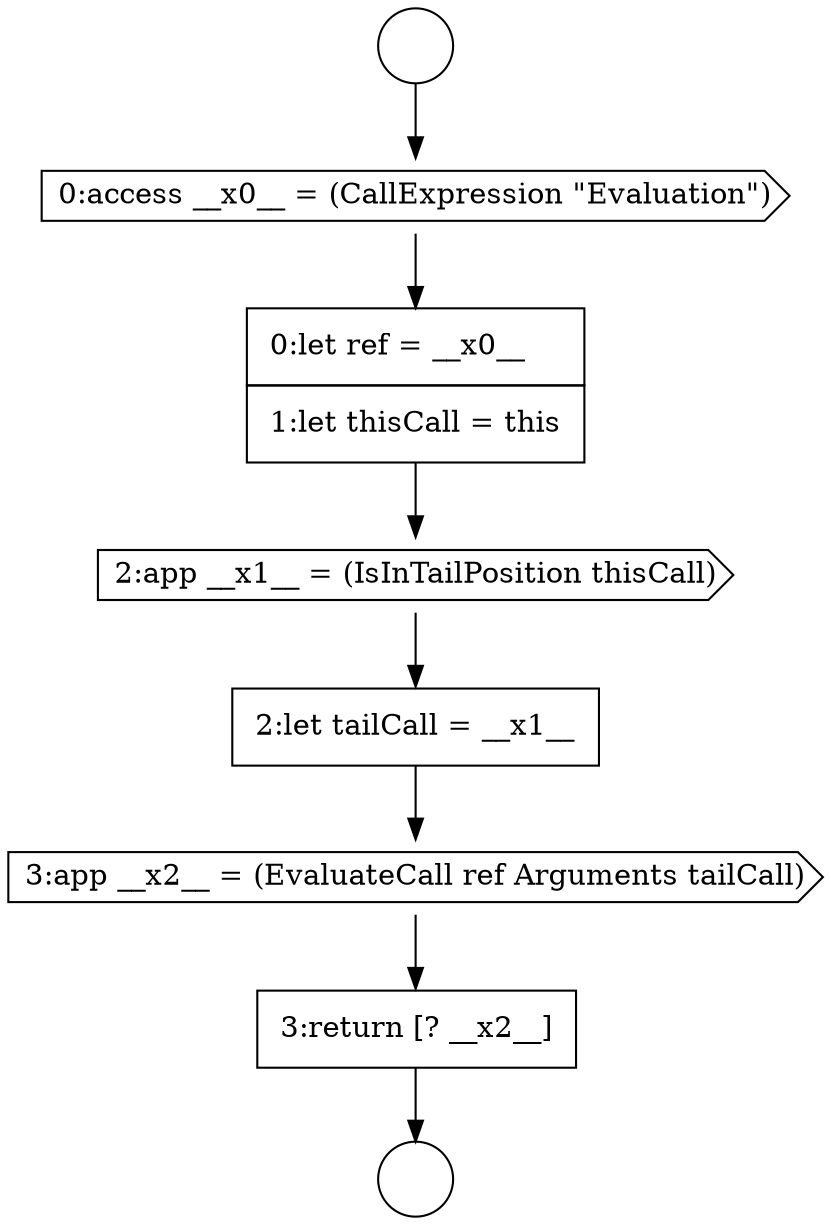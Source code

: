 digraph {
  node3962 [shape=circle label=" " color="black" fillcolor="white" style=filled]
  node3966 [shape=none, margin=0, label=<<font color="black">
    <table border="0" cellborder="1" cellspacing="0" cellpadding="10">
      <tr><td align="left">2:let tailCall = __x1__</td></tr>
    </table>
  </font>> color="black" fillcolor="white" style=filled]
  node3967 [shape=cds, label=<<font color="black">3:app __x2__ = (EvaluateCall ref Arguments tailCall)</font>> color="black" fillcolor="white" style=filled]
  node3964 [shape=none, margin=0, label=<<font color="black">
    <table border="0" cellborder="1" cellspacing="0" cellpadding="10">
      <tr><td align="left">0:let ref = __x0__</td></tr>
      <tr><td align="left">1:let thisCall = this</td></tr>
    </table>
  </font>> color="black" fillcolor="white" style=filled]
  node3961 [shape=circle label=" " color="black" fillcolor="white" style=filled]
  node3965 [shape=cds, label=<<font color="black">2:app __x1__ = (IsInTailPosition thisCall)</font>> color="black" fillcolor="white" style=filled]
  node3968 [shape=none, margin=0, label=<<font color="black">
    <table border="0" cellborder="1" cellspacing="0" cellpadding="10">
      <tr><td align="left">3:return [? __x2__]</td></tr>
    </table>
  </font>> color="black" fillcolor="white" style=filled]
  node3963 [shape=cds, label=<<font color="black">0:access __x0__ = (CallExpression &quot;Evaluation&quot;)</font>> color="black" fillcolor="white" style=filled]
  node3961 -> node3963 [ color="black"]
  node3963 -> node3964 [ color="black"]
  node3968 -> node3962 [ color="black"]
  node3965 -> node3966 [ color="black"]
  node3967 -> node3968 [ color="black"]
  node3964 -> node3965 [ color="black"]
  node3966 -> node3967 [ color="black"]
}
